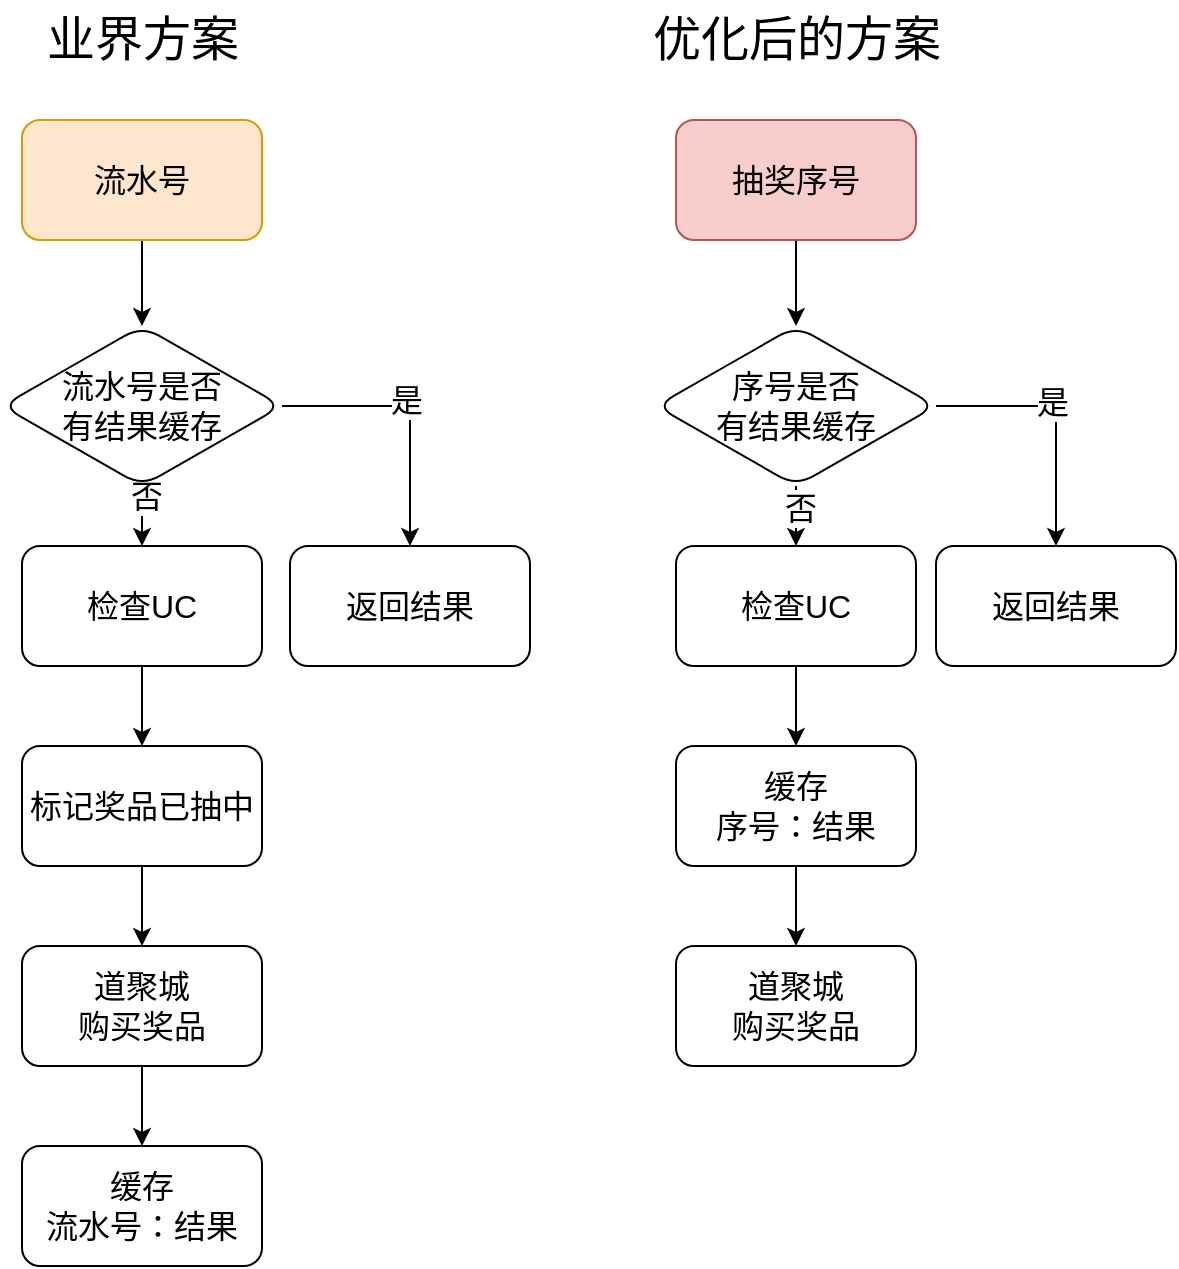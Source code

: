 <mxfile version="20.8.19" type="github">
  <diagram name="第 1 页" id="vSXPesGRcccRzlFdrcXZ">
    <mxGraphModel dx="1026" dy="683" grid="1" gridSize="10" guides="1" tooltips="1" connect="1" arrows="1" fold="1" page="1" pageScale="1" pageWidth="827" pageHeight="1169" math="0" shadow="0">
      <root>
        <mxCell id="0" />
        <mxCell id="1" parent="0" />
        <mxCell id="cHXS6WIh2ep5NLIJgydF-18" value="" style="edgeStyle=orthogonalEdgeStyle;rounded=0;orthogonalLoop=1;jettySize=auto;html=1;fontSize=16;" edge="1" parent="1" source="cHXS6WIh2ep5NLIJgydF-1" target="cHXS6WIh2ep5NLIJgydF-17">
          <mxGeometry relative="1" as="geometry" />
        </mxCell>
        <mxCell id="cHXS6WIh2ep5NLIJgydF-1" value="&lt;font size=&quot;3&quot;&gt;流水号&lt;/font&gt;" style="rounded=1;whiteSpace=wrap;html=1;fillColor=#ffe6cc;strokeColor=#d79b00;" vertex="1" parent="1">
          <mxGeometry x="160" y="220" width="120" height="60" as="geometry" />
        </mxCell>
        <mxCell id="cHXS6WIh2ep5NLIJgydF-9" value="" style="edgeStyle=orthogonalEdgeStyle;rounded=0;orthogonalLoop=1;jettySize=auto;html=1;fontSize=18;" edge="1" parent="1" source="cHXS6WIh2ep5NLIJgydF-4" target="cHXS6WIh2ep5NLIJgydF-5">
          <mxGeometry relative="1" as="geometry" />
        </mxCell>
        <mxCell id="cHXS6WIh2ep5NLIJgydF-4" value="&lt;font size=&quot;3&quot;&gt;检查UC&lt;/font&gt;" style="rounded=1;whiteSpace=wrap;html=1;" vertex="1" parent="1">
          <mxGeometry x="160" y="433" width="120" height="60" as="geometry" />
        </mxCell>
        <mxCell id="cHXS6WIh2ep5NLIJgydF-10" value="" style="edgeStyle=orthogonalEdgeStyle;rounded=0;orthogonalLoop=1;jettySize=auto;html=1;fontSize=18;" edge="1" parent="1" source="cHXS6WIh2ep5NLIJgydF-5" target="cHXS6WIh2ep5NLIJgydF-6">
          <mxGeometry relative="1" as="geometry" />
        </mxCell>
        <mxCell id="cHXS6WIh2ep5NLIJgydF-5" value="&lt;font size=&quot;3&quot;&gt;标记奖品已抽中&lt;/font&gt;" style="rounded=1;whiteSpace=wrap;html=1;" vertex="1" parent="1">
          <mxGeometry x="160" y="533" width="120" height="60" as="geometry" />
        </mxCell>
        <mxCell id="cHXS6WIh2ep5NLIJgydF-15" value="" style="edgeStyle=orthogonalEdgeStyle;rounded=0;orthogonalLoop=1;jettySize=auto;html=1;fontSize=14;" edge="1" parent="1" source="cHXS6WIh2ep5NLIJgydF-6" target="cHXS6WIh2ep5NLIJgydF-14">
          <mxGeometry relative="1" as="geometry" />
        </mxCell>
        <mxCell id="cHXS6WIh2ep5NLIJgydF-6" value="&lt;font size=&quot;3&quot;&gt;道聚城&lt;br&gt;购买奖品&lt;/font&gt;" style="rounded=1;whiteSpace=wrap;html=1;" vertex="1" parent="1">
          <mxGeometry x="160" y="633" width="120" height="60" as="geometry" />
        </mxCell>
        <mxCell id="cHXS6WIh2ep5NLIJgydF-11" value="&lt;span style=&quot;font-size: 24px;&quot;&gt;业界方案&lt;/span&gt;" style="text;html=1;align=center;verticalAlign=middle;resizable=0;points=[];autosize=1;strokeColor=none;fillColor=none;fontSize=18;" vertex="1" parent="1">
          <mxGeometry x="160" y="160" width="120" height="40" as="geometry" />
        </mxCell>
        <mxCell id="cHXS6WIh2ep5NLIJgydF-14" value="&lt;div style=&quot;border-color: var(--border-color);&quot;&gt;&lt;font style=&quot;font-size: 16px;&quot;&gt;缓存&lt;/font&gt;&lt;/div&gt;&lt;div style=&quot;border-color: var(--border-color);&quot;&gt;&lt;font size=&quot;3&quot;&gt;流水号：结果&lt;/font&gt;&lt;/div&gt;" style="rounded=1;whiteSpace=wrap;html=1;" vertex="1" parent="1">
          <mxGeometry x="160" y="733" width="120" height="60" as="geometry" />
        </mxCell>
        <mxCell id="cHXS6WIh2ep5NLIJgydF-19" value="" style="edgeStyle=orthogonalEdgeStyle;rounded=0;orthogonalLoop=1;jettySize=auto;html=1;fontSize=16;" edge="1" parent="1" source="cHXS6WIh2ep5NLIJgydF-17" target="cHXS6WIh2ep5NLIJgydF-4">
          <mxGeometry relative="1" as="geometry" />
        </mxCell>
        <mxCell id="cHXS6WIh2ep5NLIJgydF-39" value="否" style="edgeLabel;html=1;align=center;verticalAlign=middle;resizable=0;points=[];fontSize=16;" vertex="1" connectable="0" parent="cHXS6WIh2ep5NLIJgydF-19">
          <mxGeometry x="-0.82" y="2" relative="1" as="geometry">
            <mxPoint as="offset" />
          </mxGeometry>
        </mxCell>
        <mxCell id="cHXS6WIh2ep5NLIJgydF-34" style="edgeStyle=orthogonalEdgeStyle;rounded=0;orthogonalLoop=1;jettySize=auto;html=1;fontSize=16;" edge="1" parent="1" source="cHXS6WIh2ep5NLIJgydF-17" target="cHXS6WIh2ep5NLIJgydF-33">
          <mxGeometry relative="1" as="geometry" />
        </mxCell>
        <mxCell id="cHXS6WIh2ep5NLIJgydF-37" value="是" style="edgeLabel;html=1;align=center;verticalAlign=middle;resizable=0;points=[];fontSize=16;" vertex="1" connectable="0" parent="cHXS6WIh2ep5NLIJgydF-34">
          <mxGeometry x="-0.075" y="4" relative="1" as="geometry">
            <mxPoint y="1" as="offset" />
          </mxGeometry>
        </mxCell>
        <mxCell id="cHXS6WIh2ep5NLIJgydF-17" value="流水号是否&lt;br&gt;有结果缓存" style="rhombus;whiteSpace=wrap;html=1;rounded=1;fontSize=16;" vertex="1" parent="1">
          <mxGeometry x="150" y="323" width="140" height="80" as="geometry" />
        </mxCell>
        <mxCell id="cHXS6WIh2ep5NLIJgydF-20" value="&lt;span style=&quot;font-size: 24px;&quot;&gt;优化后的方案&lt;/span&gt;" style="text;html=1;align=center;verticalAlign=middle;resizable=0;points=[];autosize=1;strokeColor=none;fillColor=none;fontSize=18;" vertex="1" parent="1">
          <mxGeometry x="462" y="160" width="170" height="40" as="geometry" />
        </mxCell>
        <mxCell id="cHXS6WIh2ep5NLIJgydF-21" value="" style="edgeStyle=orthogonalEdgeStyle;rounded=0;orthogonalLoop=1;jettySize=auto;html=1;fontSize=16;" edge="1" parent="1" source="cHXS6WIh2ep5NLIJgydF-22" target="cHXS6WIh2ep5NLIJgydF-31">
          <mxGeometry relative="1" as="geometry" />
        </mxCell>
        <mxCell id="cHXS6WIh2ep5NLIJgydF-22" value="&lt;font size=&quot;3&quot;&gt;抽奖序号&lt;/font&gt;" style="rounded=1;whiteSpace=wrap;html=1;fillColor=#f8cecc;strokeColor=#b85450;" vertex="1" parent="1">
          <mxGeometry x="487" y="220" width="120" height="60" as="geometry" />
        </mxCell>
        <mxCell id="cHXS6WIh2ep5NLIJgydF-23" value="" style="edgeStyle=orthogonalEdgeStyle;rounded=0;orthogonalLoop=1;jettySize=auto;html=1;fontSize=18;" edge="1" parent="1" source="cHXS6WIh2ep5NLIJgydF-24" target="cHXS6WIh2ep5NLIJgydF-26">
          <mxGeometry relative="1" as="geometry" />
        </mxCell>
        <mxCell id="cHXS6WIh2ep5NLIJgydF-24" value="&lt;font size=&quot;3&quot;&gt;检查UC&lt;/font&gt;" style="rounded=1;whiteSpace=wrap;html=1;" vertex="1" parent="1">
          <mxGeometry x="487" y="433" width="120" height="60" as="geometry" />
        </mxCell>
        <mxCell id="cHXS6WIh2ep5NLIJgydF-25" value="" style="edgeStyle=orthogonalEdgeStyle;rounded=0;orthogonalLoop=1;jettySize=auto;html=1;fontSize=18;" edge="1" parent="1" source="cHXS6WIh2ep5NLIJgydF-26" target="cHXS6WIh2ep5NLIJgydF-28">
          <mxGeometry relative="1" as="geometry" />
        </mxCell>
        <mxCell id="cHXS6WIh2ep5NLIJgydF-26" value="&lt;div style=&quot;border-color: var(--border-color);&quot;&gt;&lt;font style=&quot;border-color: var(--border-color); font-size: 16px;&quot;&gt;缓存&lt;/font&gt;&lt;/div&gt;&lt;div style=&quot;border-color: var(--border-color);&quot;&gt;&lt;font style=&quot;border-color: var(--border-color);&quot; size=&quot;3&quot;&gt;序号：结果&lt;/font&gt;&lt;/div&gt;" style="rounded=1;whiteSpace=wrap;html=1;" vertex="1" parent="1">
          <mxGeometry x="487" y="533" width="120" height="60" as="geometry" />
        </mxCell>
        <mxCell id="cHXS6WIh2ep5NLIJgydF-28" value="&lt;font size=&quot;3&quot;&gt;道聚城&lt;br&gt;购买奖品&lt;/font&gt;" style="rounded=1;whiteSpace=wrap;html=1;" vertex="1" parent="1">
          <mxGeometry x="487" y="633" width="120" height="60" as="geometry" />
        </mxCell>
        <mxCell id="cHXS6WIh2ep5NLIJgydF-30" value="" style="edgeStyle=orthogonalEdgeStyle;rounded=0;orthogonalLoop=1;jettySize=auto;html=1;fontSize=16;" edge="1" parent="1" source="cHXS6WIh2ep5NLIJgydF-31" target="cHXS6WIh2ep5NLIJgydF-24">
          <mxGeometry relative="1" as="geometry" />
        </mxCell>
        <mxCell id="cHXS6WIh2ep5NLIJgydF-41" value="否" style="edgeLabel;html=1;align=center;verticalAlign=middle;resizable=0;points=[];fontSize=16;" vertex="1" connectable="0" parent="cHXS6WIh2ep5NLIJgydF-30">
          <mxGeometry x="0.22" y="2" relative="1" as="geometry">
            <mxPoint as="offset" />
          </mxGeometry>
        </mxCell>
        <mxCell id="cHXS6WIh2ep5NLIJgydF-36" style="edgeStyle=orthogonalEdgeStyle;rounded=0;orthogonalLoop=1;jettySize=auto;html=1;entryX=0.5;entryY=0;entryDx=0;entryDy=0;fontSize=16;" edge="1" parent="1" source="cHXS6WIh2ep5NLIJgydF-31" target="cHXS6WIh2ep5NLIJgydF-35">
          <mxGeometry relative="1" as="geometry">
            <Array as="points">
              <mxPoint x="677" y="363" />
            </Array>
          </mxGeometry>
        </mxCell>
        <mxCell id="cHXS6WIh2ep5NLIJgydF-38" value="是" style="edgeLabel;html=1;align=center;verticalAlign=middle;resizable=0;points=[];fontSize=16;" vertex="1" connectable="0" parent="cHXS6WIh2ep5NLIJgydF-36">
          <mxGeometry x="-0.108" y="3" relative="1" as="geometry">
            <mxPoint y="1" as="offset" />
          </mxGeometry>
        </mxCell>
        <mxCell id="cHXS6WIh2ep5NLIJgydF-31" value="序号是否&lt;br&gt;有结果缓存" style="rhombus;whiteSpace=wrap;html=1;rounded=1;fontSize=16;" vertex="1" parent="1">
          <mxGeometry x="477" y="323" width="140" height="80" as="geometry" />
        </mxCell>
        <mxCell id="cHXS6WIh2ep5NLIJgydF-33" value="&lt;font size=&quot;3&quot;&gt;返回结果&lt;/font&gt;" style="rounded=1;whiteSpace=wrap;html=1;" vertex="1" parent="1">
          <mxGeometry x="294" y="433" width="120" height="60" as="geometry" />
        </mxCell>
        <mxCell id="cHXS6WIh2ep5NLIJgydF-35" value="&lt;font size=&quot;3&quot;&gt;返回结果&lt;/font&gt;" style="rounded=1;whiteSpace=wrap;html=1;" vertex="1" parent="1">
          <mxGeometry x="617" y="433" width="120" height="60" as="geometry" />
        </mxCell>
      </root>
    </mxGraphModel>
  </diagram>
</mxfile>
